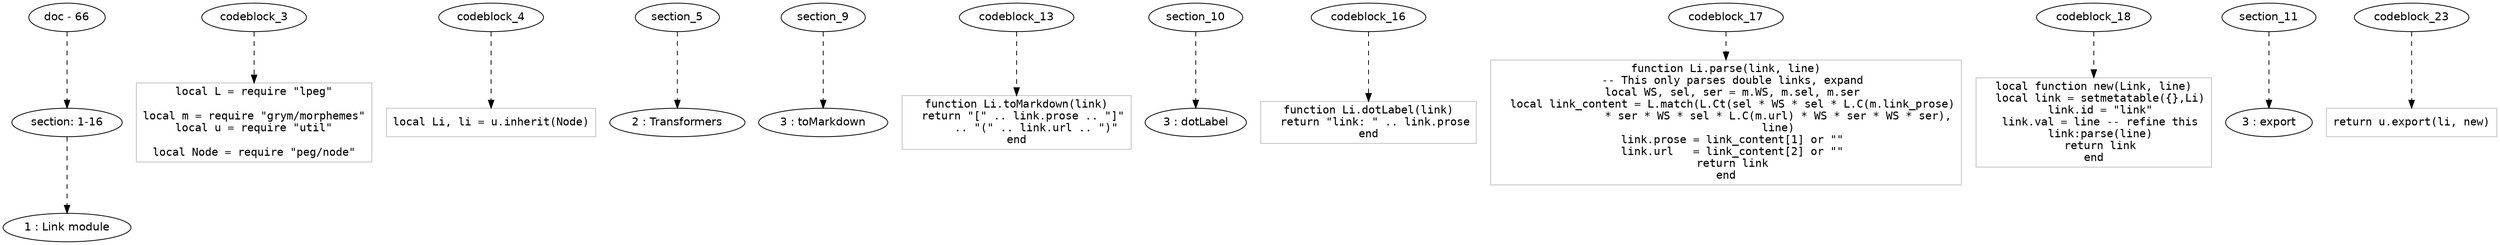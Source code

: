 digraph hierarchy {

node [fontname=Helvetica]
edge [style=dashed]

doc_0 [label="doc - 66"]


doc_0 -> { section_1}
{rank=same; section_1}

section_1 [label="section: 1-16"]


section_1 -> { header_2}
{rank=same; header_2}

header_2 [label="1 : Link module"]


codeblock_3 -> leaf_6
leaf_6  [color=Gray,shape=rectangle,fontname=Inconsolata,label="local L = require \"lpeg\"

local m = require \"grym/morphemes\"
local u = require \"util\"

local Node = require \"peg/node\""]
codeblock_4 -> leaf_7
leaf_7  [color=Gray,shape=rectangle,fontname=Inconsolata,label="local Li, li = u.inherit(Node)"]
section_5 -> { header_8}
{rank=same; header_8}

header_8 [label="2 : Transformers"]


section_9 -> { header_12}
{rank=same; header_12}

header_12 [label="3 : toMarkdown"]


codeblock_13 -> leaf_14
leaf_14  [color=Gray,shape=rectangle,fontname=Inconsolata,label="function Li.toMarkdown(link)
  return \"[\" .. link.prose .. \"]\"
      .. \"(\" .. link.url .. \")\"
end"]
section_10 -> { header_15}
{rank=same; header_15}

header_15 [label="3 : dotLabel"]


codeblock_16 -> leaf_19
leaf_19  [color=Gray,shape=rectangle,fontname=Inconsolata,label="function Li.dotLabel(link)
  return \"link: \" .. link.prose
end"]
codeblock_17 -> leaf_20
leaf_20  [color=Gray,shape=rectangle,fontname=Inconsolata,label="function Li.parse(link, line)
  -- This only parses double links, expand
  local WS, sel, ser = m.WS, m.sel, m.ser
  local link_content = L.match(L.Ct(sel * WS * sel * L.C(m.link_prose)
                * ser * WS * sel * L.C(m.url) * WS * ser * WS * ser),
                line)
  link.prose = link_content[1] or \"\"
  link.url   = link_content[2] or \"\"
  return link
end"]
codeblock_18 -> leaf_21
leaf_21  [color=Gray,shape=rectangle,fontname=Inconsolata,label="local function new(Link, line)
  local link = setmetatable({},Li)
  link.id = \"link\"
  link.val = line -- refine this
  link:parse(line)
  return link
end"]
section_11 -> { header_22}
{rank=same; header_22}

header_22 [label="3 : export"]


codeblock_23 -> leaf_24
leaf_24  [color=Gray,shape=rectangle,fontname=Inconsolata,label="return u.export(li, new)"]

}
